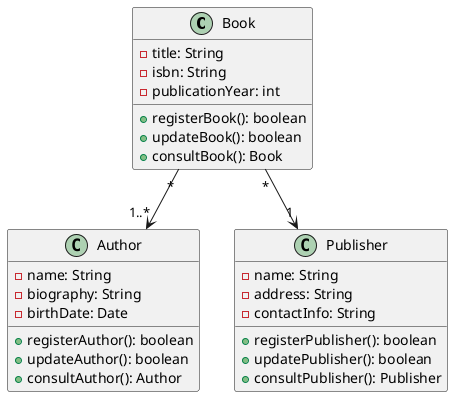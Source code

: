@startuml
class Book {
    - title: String
    - isbn: String
    - publicationYear: int
    + registerBook(): boolean
    + updateBook(): boolean
    + consultBook(): Book
}

class Author {
    - name: String
    - biography: String
    - birthDate: Date
    + registerAuthor(): boolean
    + updateAuthor(): boolean
    + consultAuthor(): Author
}

class Publisher {
    - name: String
    - address: String
    - contactInfo: String
    + registerPublisher(): boolean
    + updatePublisher(): boolean
    + consultPublisher(): Publisher
}

Book "*" --> "1..*" Author
Book "*" --> "1" Publisher
@enduml